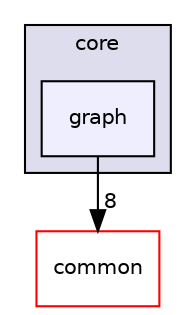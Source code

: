 digraph "onnxruntime/include/onnxruntime/core/graph" {
  compound=true
  node [ fontsize="10", fontname="Helvetica"];
  edge [ labelfontsize="10", labelfontname="Helvetica"];
  subgraph clusterdir_48a215034096b7d38d25d28d3b6122be {
    graph [ bgcolor="#ddddee", pencolor="black", label="core" fontname="Helvetica", fontsize="10", URL="dir_48a215034096b7d38d25d28d3b6122be.html"]
  dir_f6c3e94e4b7724fa7d56da89f9fd2002 [shape=box, label="graph", style="filled", fillcolor="#eeeeff", pencolor="black", URL="dir_f6c3e94e4b7724fa7d56da89f9fd2002.html"];
  }
  dir_e41ba2a921c9eb25ec612c54e1511419 [shape=box label="common" fillcolor="white" style="filled" color="red" URL="dir_e41ba2a921c9eb25ec612c54e1511419.html"];
  dir_f6c3e94e4b7724fa7d56da89f9fd2002->dir_e41ba2a921c9eb25ec612c54e1511419 [headlabel="8", labeldistance=1.5 headhref="dir_000014_000007.html"];
}
